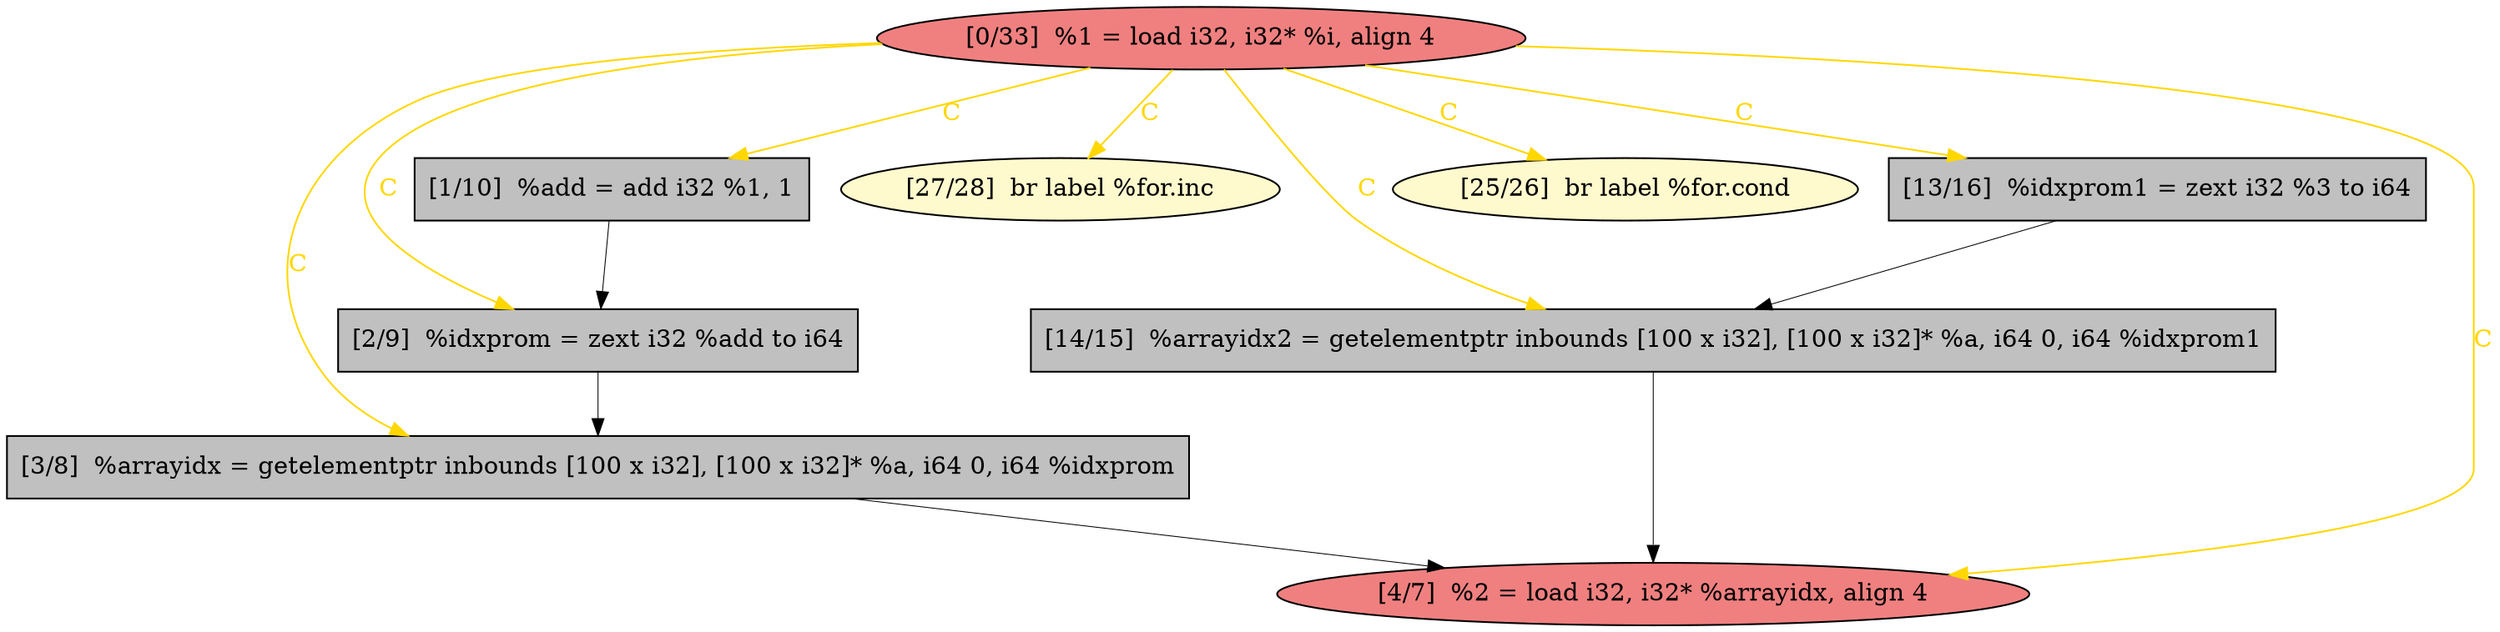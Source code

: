 
digraph G {


node153 [fillcolor=grey,label="[3/8]  %arrayidx = getelementptr inbounds [100 x i32], [100 x i32]* %a, i64 0, i64 %idxprom",shape=rectangle,style=filled ]
node152 [fillcolor=lightcoral,label="[0/33]  %1 = load i32, i32* %i, align 4",shape=ellipse,style=filled ]
node151 [fillcolor=grey,label="[2/9]  %idxprom = zext i32 %add to i64",shape=rectangle,style=filled ]
node146 [fillcolor=grey,label="[1/10]  %add = add i32 %1, 1",shape=rectangle,style=filled ]
node147 [fillcolor=lemonchiffon,label="[27/28]  br label %for.inc",shape=ellipse,style=filled ]
node145 [fillcolor=grey,label="[13/16]  %idxprom1 = zext i32 %3 to i64",shape=rectangle,style=filled ]
node148 [fillcolor=lemonchiffon,label="[25/26]  br label %for.cond",shape=ellipse,style=filled ]
node149 [fillcolor=lightcoral,label="[4/7]  %2 = load i32, i32* %arrayidx, align 4",shape=ellipse,style=filled ]
node150 [fillcolor=grey,label="[14/15]  %arrayidx2 = getelementptr inbounds [100 x i32], [100 x i32]* %a, i64 0, i64 %idxprom1",shape=rectangle,style=filled ]

node152->node150 [style=solid,color=gold,label="C",penwidth=1.0,fontcolor=gold ]
node152->node149 [style=solid,color=gold,label="C",penwidth=1.0,fontcolor=gold ]
node151->node153 [style=solid,color=black,label="",penwidth=0.5,fontcolor=black ]
node152->node151 [style=solid,color=gold,label="C",penwidth=1.0,fontcolor=gold ]
node153->node149 [style=solid,color=black,label="",penwidth=0.5,fontcolor=black ]
node152->node146 [style=solid,color=gold,label="C",penwidth=1.0,fontcolor=gold ]
node146->node151 [style=solid,color=black,label="",penwidth=0.5,fontcolor=black ]
node152->node147 [style=solid,color=gold,label="C",penwidth=1.0,fontcolor=gold ]
node145->node150 [style=solid,color=black,label="",penwidth=0.5,fontcolor=black ]
node152->node148 [style=solid,color=gold,label="C",penwidth=1.0,fontcolor=gold ]
node152->node145 [style=solid,color=gold,label="C",penwidth=1.0,fontcolor=gold ]
node152->node153 [style=solid,color=gold,label="C",penwidth=1.0,fontcolor=gold ]
node150->node149 [style=solid,color=black,label="",penwidth=0.5,fontcolor=black ]


}
